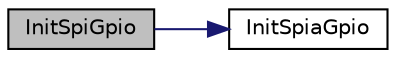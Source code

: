 digraph "InitSpiGpio"
{
  edge [fontname="Helvetica",fontsize="10",labelfontname="Helvetica",labelfontsize="10"];
  node [fontname="Helvetica",fontsize="10",shape=record];
  rankdir="LR";
  Node1 [label="InitSpiGpio",height=0.2,width=0.4,color="black", fillcolor="grey75", style="filled", fontcolor="black"];
  Node1 -> Node2 [color="midnightblue",fontsize="10",style="solid",fontname="Helvetica"];
  Node2 [label="InitSpiaGpio",height=0.2,width=0.4,color="black", fillcolor="white", style="filled",URL="$_d_s_p2833x___spi_8c.html#aa3f4729bee5047fe222878f5e6495c4b"];
}
